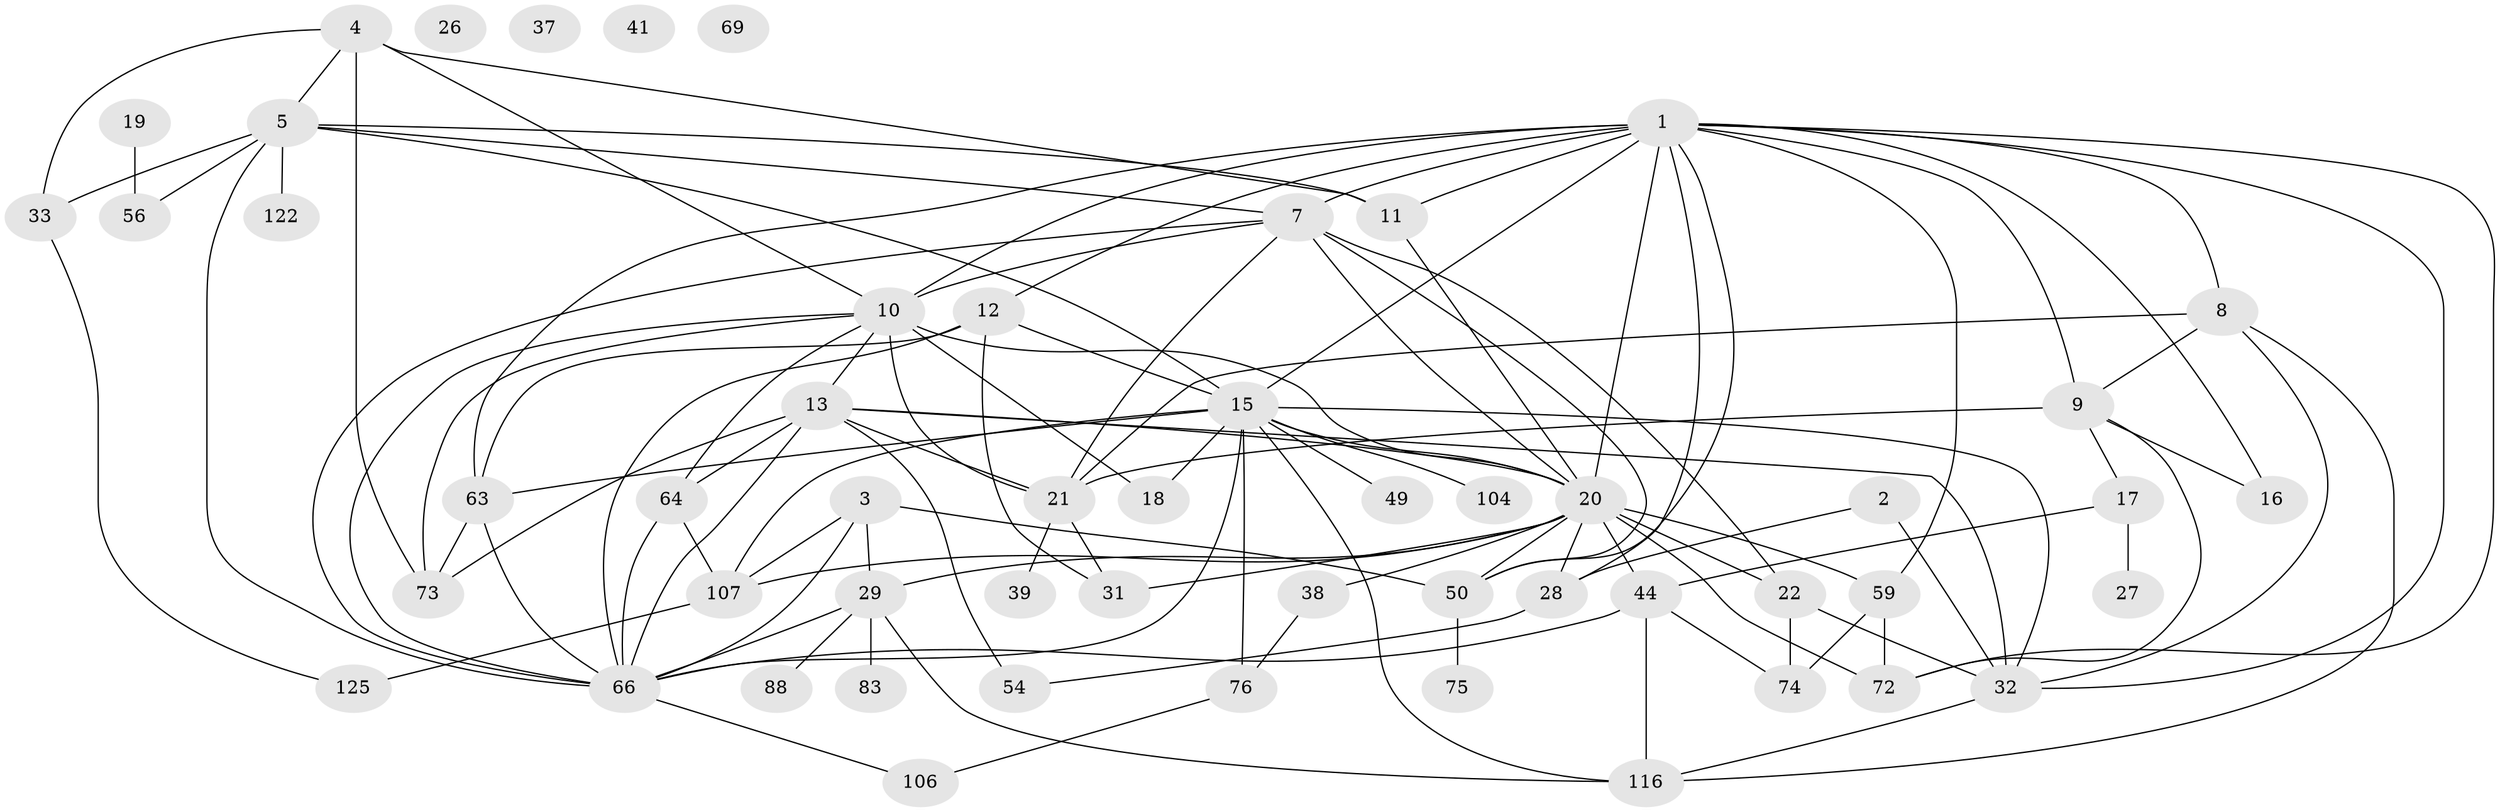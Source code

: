 // original degree distribution, {6: 0.058823529411764705, 1: 0.16176470588235295, 3: 0.22794117647058823, 5: 0.11764705882352941, 4: 0.16911764705882354, 2: 0.21323529411764705, 7: 0.022058823529411766, 0: 0.029411764705882353}
// Generated by graph-tools (version 1.1) at 2025/16/03/04/25 18:16:31]
// undirected, 54 vertices, 114 edges
graph export_dot {
graph [start="1"]
  node [color=gray90,style=filled];
  1 [super="+89+6+14+55"];
  2 [super="+65"];
  3 [super="+121"];
  4 [super="+99+36+103"];
  5 [super="+114+126+23"];
  7 [super="+77+92+30"];
  8 [super="+71"];
  9 [super="+79"];
  10 [super="+87+70"];
  11 [super="+113+24"];
  12 [super="+60"];
  13 [super="+40+43"];
  15 [super="+57+34"];
  16;
  17 [super="+48"];
  18;
  19 [super="+136"];
  20 [super="+67+47+58"];
  21 [super="+25"];
  22 [super="+68"];
  26;
  27;
  28 [super="+53"];
  29;
  31;
  32 [super="+42"];
  33;
  37;
  38 [super="+51"];
  39;
  41;
  44;
  49;
  50 [super="+93+52"];
  54 [super="+117"];
  56 [super="+91"];
  59 [super="+109"];
  63 [super="+100+94"];
  64 [super="+102"];
  66 [super="+90+111+112+97"];
  69;
  72 [super="+130+96"];
  73 [super="+124"];
  74 [super="+82"];
  75;
  76;
  83;
  88;
  104;
  106;
  107 [super="+110"];
  116 [super="+120"];
  122;
  125 [super="+133"];
  1 -- 63;
  1 -- 10 [weight=2];
  1 -- 15;
  1 -- 32;
  1 -- 9 [weight=2];
  1 -- 11 [weight=2];
  1 -- 16;
  1 -- 50 [weight=2];
  1 -- 20 [weight=2];
  1 -- 28 [weight=2];
  1 -- 8;
  1 -- 59;
  1 -- 7 [weight=2];
  1 -- 72;
  1 -- 12;
  2 -- 32;
  2 -- 28;
  3 -- 107;
  3 -- 50;
  3 -- 66;
  3 -- 29;
  4 -- 11;
  4 -- 73;
  4 -- 10;
  4 -- 5;
  4 -- 33;
  5 -- 7;
  5 -- 33;
  5 -- 56;
  5 -- 66;
  5 -- 122;
  5 -- 11;
  5 -- 15;
  7 -- 21;
  7 -- 20;
  7 -- 66;
  7 -- 10;
  7 -- 22;
  7 -- 50;
  8 -- 116;
  8 -- 21;
  8 -- 32;
  8 -- 9;
  9 -- 16;
  9 -- 17;
  9 -- 21;
  9 -- 72;
  10 -- 64;
  10 -- 18;
  10 -- 20;
  10 -- 73;
  10 -- 66;
  10 -- 21;
  10 -- 13;
  11 -- 20;
  12 -- 31;
  12 -- 15;
  12 -- 66;
  12 -- 63;
  13 -- 73;
  13 -- 32;
  13 -- 64;
  13 -- 66;
  13 -- 20;
  13 -- 21;
  13 -- 54 [weight=2];
  15 -- 116;
  15 -- 49;
  15 -- 18;
  15 -- 32;
  15 -- 104;
  15 -- 76;
  15 -- 63;
  15 -- 66;
  15 -- 107;
  15 -- 20;
  17 -- 44;
  17 -- 27;
  19 -- 56;
  20 -- 38;
  20 -- 72 [weight=2];
  20 -- 44;
  20 -- 107;
  20 -- 22;
  20 -- 29;
  20 -- 31;
  20 -- 50;
  20 -- 59;
  20 -- 28;
  21 -- 39;
  21 -- 31;
  22 -- 32;
  22 -- 74;
  28 -- 54;
  29 -- 83;
  29 -- 88;
  29 -- 66;
  29 -- 116;
  32 -- 116;
  33 -- 125;
  38 -- 76;
  44 -- 116;
  44 -- 74;
  44 -- 66;
  50 -- 75;
  59 -- 72;
  59 -- 74;
  63 -- 73 [weight=2];
  63 -- 66;
  64 -- 107;
  64 -- 66;
  66 -- 106;
  76 -- 106;
  107 -- 125;
}
